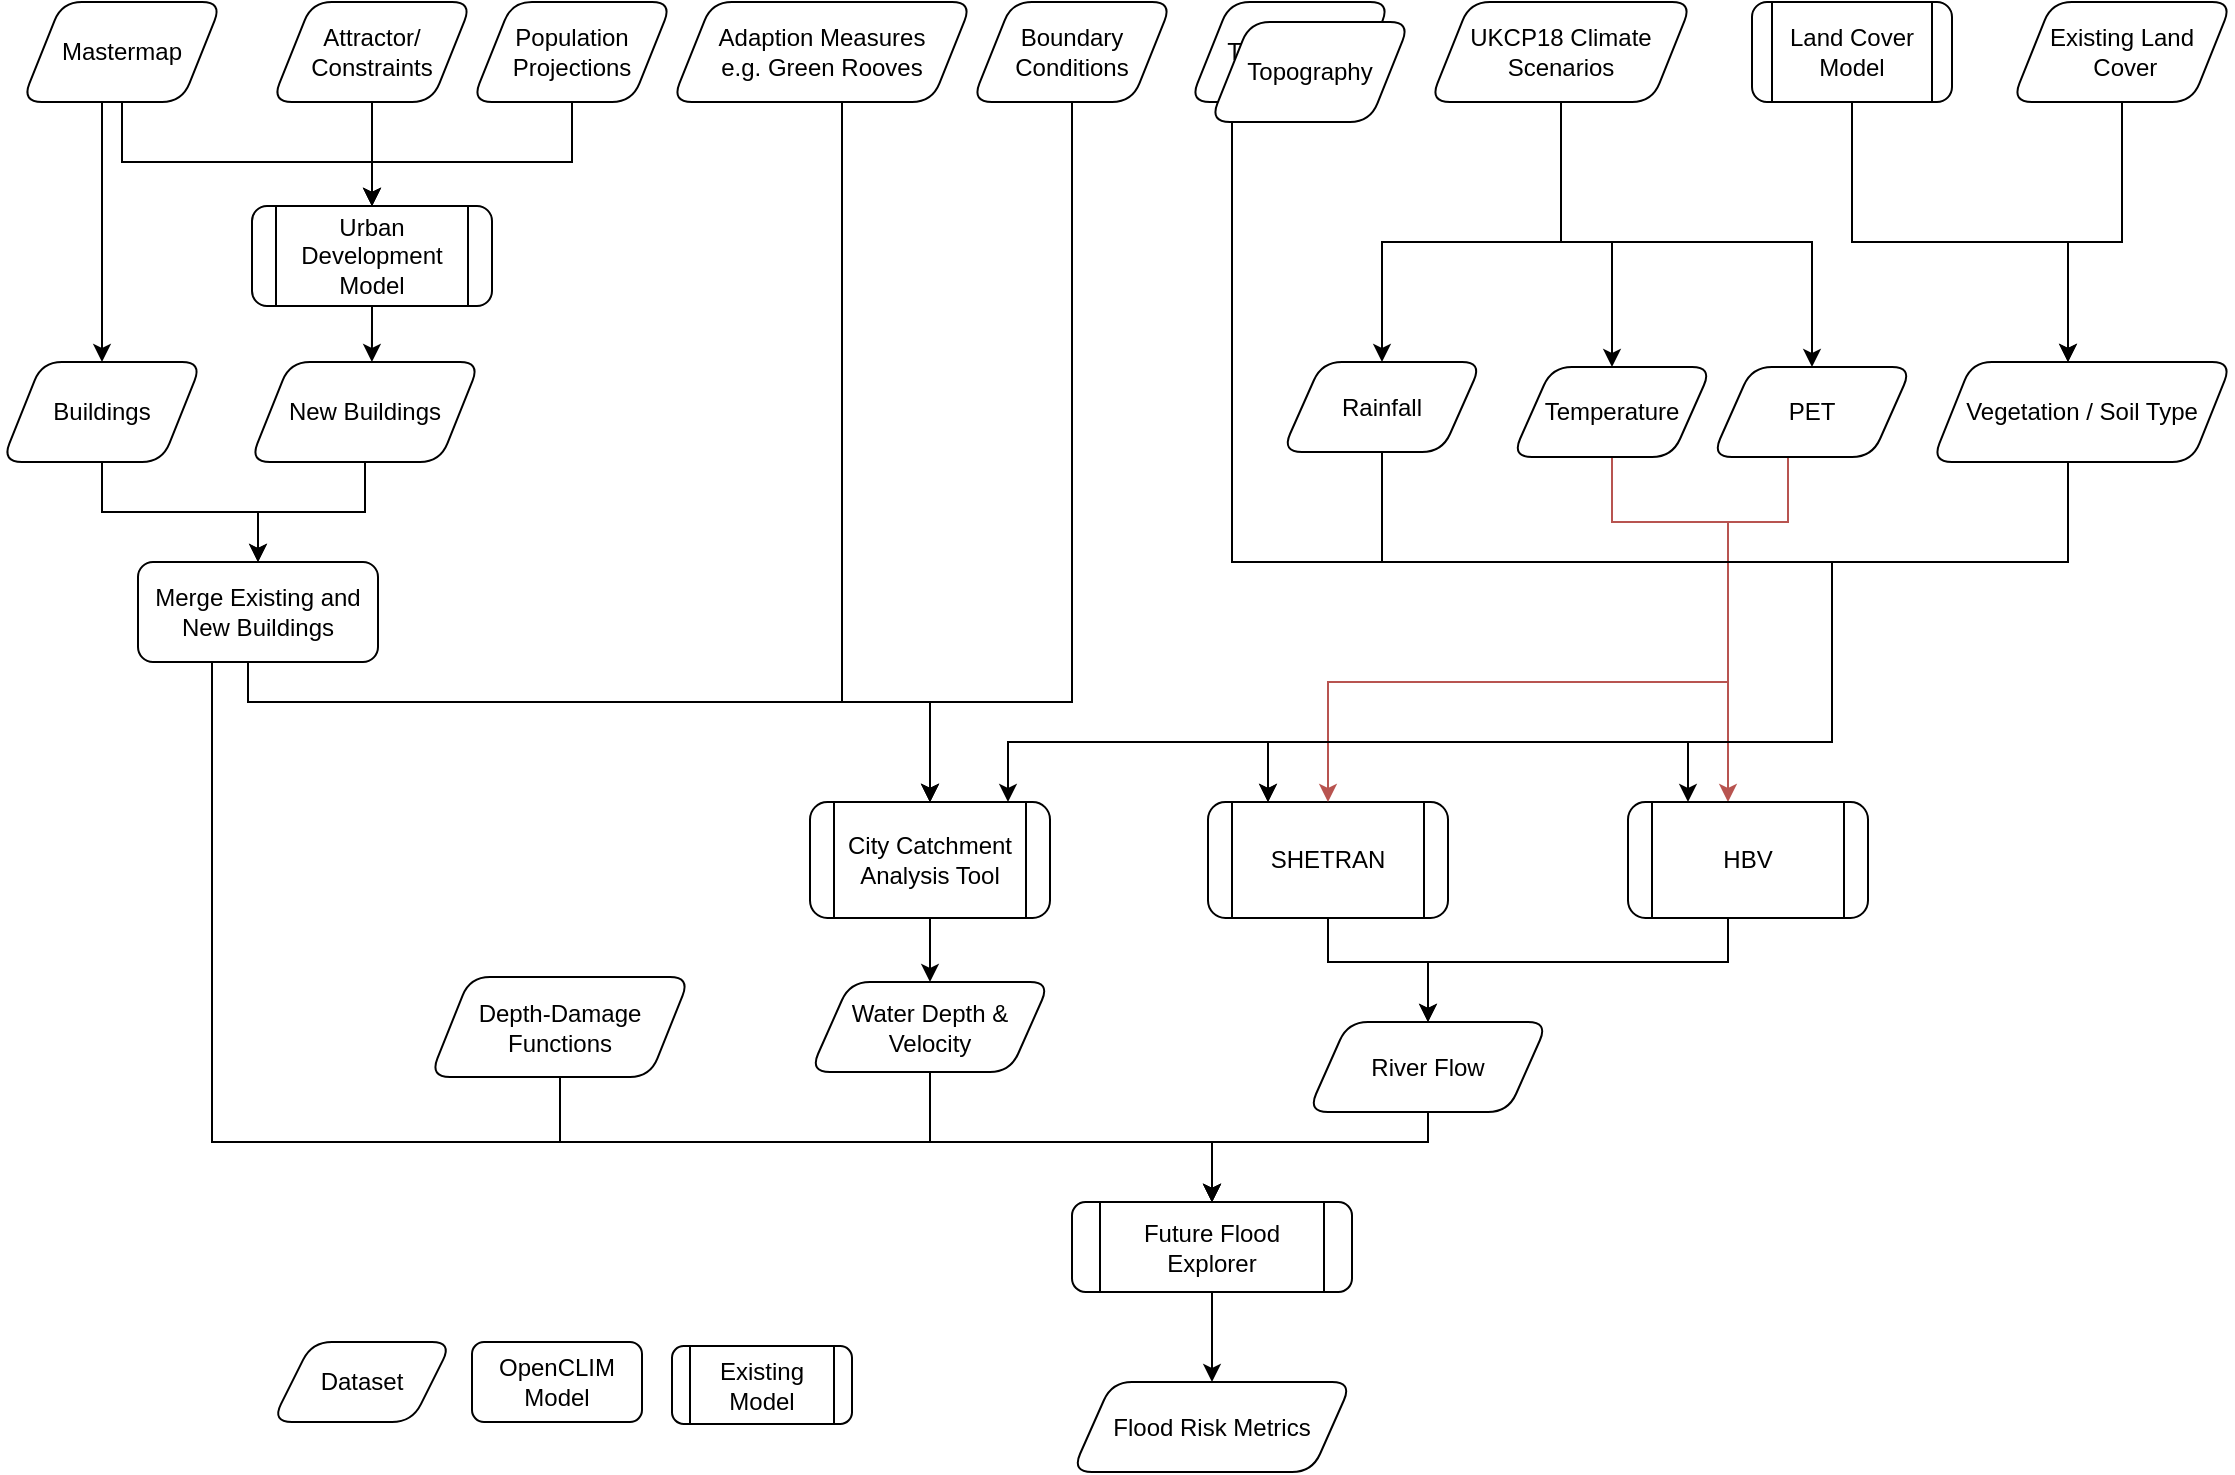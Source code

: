 <mxfile version="13.9.9" type="device"><diagram id="C5RBs43oDa-KdzZeNtuy" name="Page-1"><mxGraphModel dx="1086" dy="806" grid="1" gridSize="10" guides="1" tooltips="1" connect="1" arrows="1" fold="1" page="1" pageScale="1" pageWidth="1169" pageHeight="827" math="0" shadow="0"><root><mxCell id="WIyWlLk6GJQsqaUBKTNV-0"/><mxCell id="WIyWlLk6GJQsqaUBKTNV-1" parent="WIyWlLk6GJQsqaUBKTNV-0"/><mxCell id="CEkKTpPPNDytTsqzF80r-11" style="edgeStyle=orthogonalEdgeStyle;rounded=0;orthogonalLoop=1;jettySize=auto;html=1;" parent="WIyWlLk6GJQsqaUBKTNV-1" source="CEkKTpPPNDytTsqzF80r-10" target="CEkKTpPPNDytTsqzF80r-40" edge="1"><mxGeometry relative="1" as="geometry"><mxPoint x="822" y="205.059" as="targetPoint"/><Array as="points"><mxPoint x="807" y="190"/><mxPoint x="832" y="190"/></Array></mxGeometry></mxCell><mxCell id="fNNtZohBfK9dHtWB_OMW-32" style="edgeStyle=orthogonalEdgeStyle;rounded=0;orthogonalLoop=1;jettySize=auto;html=1;" parent="WIyWlLk6GJQsqaUBKTNV-1" source="CEkKTpPPNDytTsqzF80r-10" target="fNNtZohBfK9dHtWB_OMW-23" edge="1"><mxGeometry relative="1" as="geometry"><Array as="points"><mxPoint x="807" y="190"/><mxPoint x="717" y="190"/></Array></mxGeometry></mxCell><mxCell id="fNNtZohBfK9dHtWB_OMW-33" style="edgeStyle=orthogonalEdgeStyle;rounded=0;orthogonalLoop=1;jettySize=auto;html=1;" parent="WIyWlLk6GJQsqaUBKTNV-1" source="CEkKTpPPNDytTsqzF80r-10" target="fNNtZohBfK9dHtWB_OMW-22" edge="1"><mxGeometry relative="1" as="geometry"><Array as="points"><mxPoint x="807" y="190"/><mxPoint x="932" y="190"/></Array></mxGeometry></mxCell><mxCell id="CEkKTpPPNDytTsqzF80r-10" value="UKCP18 Climate Scenarios" style="shape=parallelogram;perimeter=parallelogramPerimeter;whiteSpace=wrap;html=1;fixedSize=1;rounded=1;" parent="WIyWlLk6GJQsqaUBKTNV-1" vertex="1"><mxGeometry x="741" y="70" width="131" height="50" as="geometry"/></mxCell><mxCell id="hF3Igr1HY41fA1B3tBO1-5" style="edgeStyle=orthogonalEdgeStyle;rounded=0;orthogonalLoop=1;jettySize=auto;html=1;" parent="WIyWlLk6GJQsqaUBKTNV-1" source="CEkKTpPPNDytTsqzF80r-15" target="CEkKTpPPNDytTsqzF80r-17" edge="1"><mxGeometry relative="1" as="geometry"><Array as="points"><mxPoint x="312" y="150"/><mxPoint x="212" y="150"/></Array></mxGeometry></mxCell><mxCell id="CEkKTpPPNDytTsqzF80r-15" value="Population Projections" style="shape=parallelogram;perimeter=parallelogramPerimeter;whiteSpace=wrap;html=1;fixedSize=1;rounded=1;" parent="WIyWlLk6GJQsqaUBKTNV-1" vertex="1"><mxGeometry x="262" y="70" width="100" height="50" as="geometry"/></mxCell><mxCell id="hF3Igr1HY41fA1B3tBO1-30" style="edgeStyle=orthogonalEdgeStyle;rounded=0;orthogonalLoop=1;jettySize=auto;html=1;entryX=0.53;entryY=0;entryDx=0;entryDy=0;entryPerimeter=0;" parent="WIyWlLk6GJQsqaUBKTNV-1" source="CEkKTpPPNDytTsqzF80r-17" target="CEkKTpPPNDytTsqzF80r-20" edge="1"><mxGeometry relative="1" as="geometry"/></mxCell><mxCell id="CEkKTpPPNDytTsqzF80r-17" value="Urban Development Model" style="shape=process;whiteSpace=wrap;html=1;backgroundOutline=1;shadow=0;fontFamily=Helvetica;fontSize=12;fontColor=#000000;align=center;strokeColor=#000000;strokeWidth=1;fillColor=#ffffff;rounded=1;" parent="WIyWlLk6GJQsqaUBKTNV-1" vertex="1"><mxGeometry x="152" y="172" width="120" height="50" as="geometry"/></mxCell><mxCell id="hF3Igr1HY41fA1B3tBO1-16" style="edgeStyle=orthogonalEdgeStyle;rounded=0;orthogonalLoop=1;jettySize=auto;html=1;" parent="WIyWlLk6GJQsqaUBKTNV-1" source="CEkKTpPPNDytTsqzF80r-18" target="CEkKTpPPNDytTsqzF80r-34" edge="1"><mxGeometry relative="1" as="geometry"><Array as="points"><mxPoint x="562" y="420"/><mxPoint x="491" y="420"/></Array></mxGeometry></mxCell><mxCell id="CEkKTpPPNDytTsqzF80r-18" value="Boundary Conditions" style="shape=parallelogram;perimeter=parallelogramPerimeter;whiteSpace=wrap;html=1;fixedSize=1;rounded=1;" parent="WIyWlLk6GJQsqaUBKTNV-1" vertex="1"><mxGeometry x="512" y="70" width="100" height="50" as="geometry"/></mxCell><mxCell id="hF3Igr1HY41fA1B3tBO1-11" style="edgeStyle=orthogonalEdgeStyle;rounded=0;orthogonalLoop=1;jettySize=auto;html=1;entryX=0.5;entryY=0;entryDx=0;entryDy=0;" parent="WIyWlLk6GJQsqaUBKTNV-1" source="CEkKTpPPNDytTsqzF80r-20" target="3T1dtDgbaSjGBwINf-Fj-5" edge="1"><mxGeometry relative="1" as="geometry"/></mxCell><mxCell id="CEkKTpPPNDytTsqzF80r-20" value="New Buildings" style="shape=parallelogram;perimeter=parallelogramPerimeter;whiteSpace=wrap;html=1;fixedSize=1;rounded=1;" parent="WIyWlLk6GJQsqaUBKTNV-1" vertex="1"><mxGeometry x="151" y="250" width="115" height="50" as="geometry"/></mxCell><mxCell id="hF3Igr1HY41fA1B3tBO1-3" style="edgeStyle=orthogonalEdgeStyle;rounded=0;orthogonalLoop=1;jettySize=auto;html=1;entryX=0.5;entryY=0;entryDx=0;entryDy=0;" parent="WIyWlLk6GJQsqaUBKTNV-1" source="CEkKTpPPNDytTsqzF80r-22" target="CEkKTpPPNDytTsqzF80r-17" edge="1"><mxGeometry relative="1" as="geometry"><Array as="points"><mxPoint x="87" y="150"/><mxPoint x="212" y="150"/></Array></mxGeometry></mxCell><mxCell id="hF3Igr1HY41fA1B3tBO1-8" style="edgeStyle=orthogonalEdgeStyle;rounded=0;orthogonalLoop=1;jettySize=auto;html=1;" parent="WIyWlLk6GJQsqaUBKTNV-1" source="CEkKTpPPNDytTsqzF80r-22" target="3T1dtDgbaSjGBwINf-Fj-3" edge="1"><mxGeometry relative="1" as="geometry"><mxPoint x="35.0" y="250" as="targetPoint"/><Array as="points"><mxPoint x="77" y="180"/><mxPoint x="77" y="180"/></Array></mxGeometry></mxCell><mxCell id="CEkKTpPPNDytTsqzF80r-22" value="Mastermap" style="shape=parallelogram;perimeter=parallelogramPerimeter;whiteSpace=wrap;html=1;fixedSize=1;rounded=1;" parent="WIyWlLk6GJQsqaUBKTNV-1" vertex="1"><mxGeometry x="37" y="70" width="100" height="50" as="geometry"/></mxCell><mxCell id="Q-MxYJhCNWQ3zZ72rHfX-6" style="edgeStyle=orthogonalEdgeStyle;rounded=0;orthogonalLoop=1;jettySize=auto;html=1;" parent="WIyWlLk6GJQsqaUBKTNV-1" source="CEkKTpPPNDytTsqzF80r-28" target="fNNtZohBfK9dHtWB_OMW-0" edge="1"><mxGeometry relative="1" as="geometry"><mxPoint x="1044" y="263" as="targetPoint"/><Array as="points"><mxPoint x="1060" y="350"/><mxPoint x="942" y="350"/><mxPoint x="942" y="440"/><mxPoint x="660" y="440"/></Array></mxGeometry></mxCell><mxCell id="CEkKTpPPNDytTsqzF80r-28" value="Vegetation / Soil Type" style="shape=parallelogram;perimeter=parallelogramPerimeter;whiteSpace=wrap;html=1;fixedSize=1;rounded=1;" parent="WIyWlLk6GJQsqaUBKTNV-1" vertex="1"><mxGeometry x="992" y="250" width="150" height="50" as="geometry"/></mxCell><mxCell id="Q-MxYJhCNWQ3zZ72rHfX-25" style="edgeStyle=orthogonalEdgeStyle;rounded=0;orthogonalLoop=1;jettySize=auto;html=1;entryX=0.5;entryY=0;entryDx=0;entryDy=0;" parent="WIyWlLk6GJQsqaUBKTNV-1" source="CEkKTpPPNDytTsqzF80r-34" target="Q-MxYJhCNWQ3zZ72rHfX-24" edge="1"><mxGeometry relative="1" as="geometry"/></mxCell><mxCell id="CEkKTpPPNDytTsqzF80r-34" value="City Catchment Analysis Tool" style="shape=process;whiteSpace=wrap;html=1;backgroundOutline=1;shadow=0;fontFamily=Helvetica;fontSize=12;fontColor=#000000;align=center;strokeColor=#000000;strokeWidth=1;fillColor=#ffffff;rounded=1;" parent="WIyWlLk6GJQsqaUBKTNV-1" vertex="1"><mxGeometry x="431" y="470" width="120" height="58" as="geometry"/></mxCell><mxCell id="fNNtZohBfK9dHtWB_OMW-31" style="edgeStyle=orthogonalEdgeStyle;rounded=0;orthogonalLoop=1;jettySize=auto;html=1;fillColor=#f8cecc;strokeColor=#b85450;" parent="WIyWlLk6GJQsqaUBKTNV-1" source="CEkKTpPPNDytTsqzF80r-40" target="fNNtZohBfK9dHtWB_OMW-1" edge="1"><mxGeometry relative="1" as="geometry"><mxPoint x="972" y="470.0" as="targetPoint"/><Array as="points"><mxPoint x="832" y="330"/><mxPoint x="890" y="330"/></Array></mxGeometry></mxCell><mxCell id="CEkKTpPPNDytTsqzF80r-40" value="Temperature" style="shape=parallelogram;perimeter=parallelogramPerimeter;whiteSpace=wrap;html=1;fixedSize=1;rounded=1;" parent="WIyWlLk6GJQsqaUBKTNV-1" vertex="1"><mxGeometry x="782" y="252.5" width="100" height="45" as="geometry"/></mxCell><mxCell id="CEkKTpPPNDytTsqzF80r-42" value="Dataset" style="shape=parallelogram;perimeter=parallelogramPerimeter;whiteSpace=wrap;html=1;fixedSize=1;rounded=1;" parent="WIyWlLk6GJQsqaUBKTNV-1" vertex="1"><mxGeometry x="162" y="740" width="90" height="40" as="geometry"/></mxCell><mxCell id="CEkKTpPPNDytTsqzF80r-43" value="OpenCLIM Model" style="rounded=1;whiteSpace=wrap;html=1;fontSize=12;glass=0;strokeWidth=1;shadow=0;" parent="WIyWlLk6GJQsqaUBKTNV-1" vertex="1"><mxGeometry x="262" y="740" width="85" height="40" as="geometry"/></mxCell><mxCell id="hF3Igr1HY41fA1B3tBO1-17" style="edgeStyle=orthogonalEdgeStyle;rounded=0;orthogonalLoop=1;jettySize=auto;html=1;" parent="WIyWlLk6GJQsqaUBKTNV-1" source="CEkKTpPPNDytTsqzF80r-24" target="CEkKTpPPNDytTsqzF80r-34" edge="1"><mxGeometry relative="1" as="geometry"><Array as="points"><mxPoint x="642" y="350"/><mxPoint x="942" y="350"/><mxPoint x="942" y="440"/><mxPoint x="530" y="440"/></Array></mxGeometry></mxCell><mxCell id="CEkKTpPPNDytTsqzF80r-24" value="Topography" style="shape=parallelogram;perimeter=parallelogramPerimeter;whiteSpace=wrap;html=1;fixedSize=1;rounded=1;" parent="WIyWlLk6GJQsqaUBKTNV-1" vertex="1"><mxGeometry x="621" y="70" width="100" height="50" as="geometry"/></mxCell><mxCell id="hF3Igr1HY41fA1B3tBO1-19" style="edgeStyle=orthogonalEdgeStyle;rounded=0;orthogonalLoop=1;jettySize=auto;html=1;entryX=0.5;entryY=0;entryDx=0;entryDy=0;" parent="WIyWlLk6GJQsqaUBKTNV-1" source="Q-MxYJhCNWQ3zZ72rHfX-24" target="Q-MxYJhCNWQ3zZ72rHfX-27" edge="1"><mxGeometry relative="1" as="geometry"><Array as="points"><mxPoint x="491" y="640"/><mxPoint x="632" y="640"/></Array></mxGeometry></mxCell><mxCell id="Q-MxYJhCNWQ3zZ72rHfX-24" value="Water Depth &amp;amp; Velocity" style="shape=parallelogram;perimeter=parallelogramPerimeter;whiteSpace=wrap;html=1;fixedSize=1;rounded=1;" parent="WIyWlLk6GJQsqaUBKTNV-1" vertex="1"><mxGeometry x="431" y="560" width="120" height="45" as="geometry"/></mxCell><mxCell id="Q-MxYJhCNWQ3zZ72rHfX-31" style="edgeStyle=orthogonalEdgeStyle;rounded=0;orthogonalLoop=1;jettySize=auto;html=1;entryX=0.5;entryY=0;entryDx=0;entryDy=0;" parent="WIyWlLk6GJQsqaUBKTNV-1" source="Q-MxYJhCNWQ3zZ72rHfX-27" target="Q-MxYJhCNWQ3zZ72rHfX-30" edge="1"><mxGeometry relative="1" as="geometry"/></mxCell><mxCell id="Q-MxYJhCNWQ3zZ72rHfX-27" value="Future Flood Explorer" style="shape=process;whiteSpace=wrap;html=1;backgroundOutline=1;fontFamily=Helvetica;fontSize=12;fontColor=#000000;align=center;strokeColor=#000000;fillColor=#ffffff;rounded=1;" parent="WIyWlLk6GJQsqaUBKTNV-1" vertex="1"><mxGeometry x="562" y="670" width="140" height="45" as="geometry"/></mxCell><mxCell id="Q-MxYJhCNWQ3zZ72rHfX-30" value="Flood Risk Metrics" style="shape=parallelogram;perimeter=parallelogramPerimeter;whiteSpace=wrap;html=1;fixedSize=1;rounded=1;" parent="WIyWlLk6GJQsqaUBKTNV-1" vertex="1"><mxGeometry x="562" y="760" width="140" height="45" as="geometry"/></mxCell><mxCell id="hF3Igr1HY41fA1B3tBO1-9" style="edgeStyle=orthogonalEdgeStyle;rounded=0;orthogonalLoop=1;jettySize=auto;html=1;" parent="WIyWlLk6GJQsqaUBKTNV-1" source="3T1dtDgbaSjGBwINf-Fj-3" target="3T1dtDgbaSjGBwINf-Fj-5" edge="1"><mxGeometry relative="1" as="geometry"/></mxCell><mxCell id="3T1dtDgbaSjGBwINf-Fj-3" value="Buildings" style="shape=parallelogram;perimeter=parallelogramPerimeter;whiteSpace=wrap;html=1;fixedSize=1;rounded=1;" parent="WIyWlLk6GJQsqaUBKTNV-1" vertex="1"><mxGeometry x="27" y="250" width="100" height="50" as="geometry"/></mxCell><mxCell id="hF3Igr1HY41fA1B3tBO1-21" style="edgeStyle=orthogonalEdgeStyle;rounded=0;orthogonalLoop=1;jettySize=auto;html=1;entryX=0.5;entryY=0;entryDx=0;entryDy=0;" parent="WIyWlLk6GJQsqaUBKTNV-1" source="3T1dtDgbaSjGBwINf-Fj-5" target="Q-MxYJhCNWQ3zZ72rHfX-27" edge="1"><mxGeometry relative="1" as="geometry"><Array as="points"><mxPoint x="132" y="640"/><mxPoint x="632" y="640"/></Array></mxGeometry></mxCell><mxCell id="fNNtZohBfK9dHtWB_OMW-35" style="edgeStyle=orthogonalEdgeStyle;rounded=0;orthogonalLoop=1;jettySize=auto;html=1;fontColor=#B5739D;" parent="WIyWlLk6GJQsqaUBKTNV-1" source="3T1dtDgbaSjGBwINf-Fj-5" target="CEkKTpPPNDytTsqzF80r-34" edge="1"><mxGeometry relative="1" as="geometry"><Array as="points"><mxPoint x="150" y="420"/><mxPoint x="491" y="420"/></Array></mxGeometry></mxCell><mxCell id="3T1dtDgbaSjGBwINf-Fj-5" value="Merge Existing and New Buildings" style="rounded=1;whiteSpace=wrap;html=1;fontSize=12;glass=0;strokeWidth=1;shadow=0;" parent="WIyWlLk6GJQsqaUBKTNV-1" vertex="1"><mxGeometry x="95" y="350" width="120" height="50" as="geometry"/></mxCell><mxCell id="hF3Igr1HY41fA1B3tBO1-4" style="edgeStyle=orthogonalEdgeStyle;rounded=0;orthogonalLoop=1;jettySize=auto;html=1;exitX=0.5;exitY=1;exitDx=0;exitDy=0;" parent="WIyWlLk6GJQsqaUBKTNV-1" source="3T1dtDgbaSjGBwINf-Fj-11" target="CEkKTpPPNDytTsqzF80r-17" edge="1"><mxGeometry relative="1" as="geometry"/></mxCell><mxCell id="3T1dtDgbaSjGBwINf-Fj-11" value="&lt;div&gt;Attractor/&lt;/div&gt;&lt;div&gt;Constraints&lt;/div&gt;" style="shape=parallelogram;perimeter=parallelogramPerimeter;whiteSpace=wrap;html=1;fixedSize=1;rounded=1;" parent="WIyWlLk6GJQsqaUBKTNV-1" vertex="1"><mxGeometry x="162" y="70" width="100" height="50" as="geometry"/></mxCell><mxCell id="hF3Igr1HY41fA1B3tBO1-20" style="edgeStyle=orthogonalEdgeStyle;rounded=0;orthogonalLoop=1;jettySize=auto;html=1;" parent="WIyWlLk6GJQsqaUBKTNV-1" source="hF3Igr1HY41fA1B3tBO1-0" target="CEkKTpPPNDytTsqzF80r-34" edge="1"><mxGeometry relative="1" as="geometry"><Array as="points"><mxPoint x="447" y="420"/><mxPoint x="491" y="420"/></Array></mxGeometry></mxCell><mxCell id="hF3Igr1HY41fA1B3tBO1-0" value="Adaption Measures&lt;br&gt;e.g. Green Rooves" style="shape=parallelogram;perimeter=parallelogramPerimeter;whiteSpace=wrap;html=1;fixedSize=1;rounded=1;" parent="WIyWlLk6GJQsqaUBKTNV-1" vertex="1"><mxGeometry x="362" y="70" width="150" height="50" as="geometry"/></mxCell><mxCell id="hF3Igr1HY41fA1B3tBO1-22" value="Existing&lt;br&gt;Model" style="shape=process;whiteSpace=wrap;html=1;backgroundOutline=1;shadow=0;fontFamily=Helvetica;fontSize=12;fontColor=#000000;align=center;strokeColor=#000000;strokeWidth=1;fillColor=#ffffff;rounded=1;" parent="WIyWlLk6GJQsqaUBKTNV-1" vertex="1"><mxGeometry x="362" y="742" width="90" height="39" as="geometry"/></mxCell><mxCell id="hF3Igr1HY41fA1B3tBO1-26" style="edgeStyle=orthogonalEdgeStyle;rounded=0;orthogonalLoop=1;jettySize=auto;html=1;" parent="WIyWlLk6GJQsqaUBKTNV-1" source="hF3Igr1HY41fA1B3tBO1-24" target="Q-MxYJhCNWQ3zZ72rHfX-27" edge="1"><mxGeometry relative="1" as="geometry"><Array as="points"><mxPoint x="537" y="640"/><mxPoint x="942" y="640"/></Array></mxGeometry></mxCell><mxCell id="hF3Igr1HY41fA1B3tBO1-24" value="Depth-Damage&lt;br&gt;Functions" style="shape=parallelogram;perimeter=parallelogramPerimeter;whiteSpace=wrap;html=1;fixedSize=1;rounded=1;" parent="WIyWlLk6GJQsqaUBKTNV-1" vertex="1"><mxGeometry x="241" y="557.5" width="130" height="50" as="geometry"/></mxCell><mxCell id="fNNtZohBfK9dHtWB_OMW-19" style="edgeStyle=orthogonalEdgeStyle;rounded=0;orthogonalLoop=1;jettySize=auto;html=1;" parent="WIyWlLk6GJQsqaUBKTNV-1" source="fNNtZohBfK9dHtWB_OMW-0" target="fNNtZohBfK9dHtWB_OMW-18" edge="1"><mxGeometry relative="1" as="geometry"><Array as="points"><mxPoint x="690" y="550"/><mxPoint x="740" y="550"/></Array></mxGeometry></mxCell><mxCell id="fNNtZohBfK9dHtWB_OMW-0" value="SHETRAN" style="shape=process;whiteSpace=wrap;html=1;backgroundOutline=1;shadow=0;fontFamily=Helvetica;fontSize=12;fontColor=#000000;align=center;strokeColor=#000000;strokeWidth=1;fillColor=#ffffff;rounded=1;" parent="WIyWlLk6GJQsqaUBKTNV-1" vertex="1"><mxGeometry x="630" y="470" width="120" height="58" as="geometry"/></mxCell><mxCell id="fNNtZohBfK9dHtWB_OMW-36" style="edgeStyle=orthogonalEdgeStyle;rounded=0;orthogonalLoop=1;jettySize=auto;html=1;fontColor=#B5739D;" parent="WIyWlLk6GJQsqaUBKTNV-1" source="fNNtZohBfK9dHtWB_OMW-1" target="fNNtZohBfK9dHtWB_OMW-18" edge="1"><mxGeometry relative="1" as="geometry"><Array as="points"><mxPoint x="890" y="550"/><mxPoint x="740" y="550"/></Array></mxGeometry></mxCell><mxCell id="fNNtZohBfK9dHtWB_OMW-1" value="HBV" style="shape=process;whiteSpace=wrap;html=1;backgroundOutline=1;shadow=0;fontFamily=Helvetica;fontSize=12;fontColor=#000000;align=center;strokeColor=#000000;strokeWidth=1;fillColor=#ffffff;rounded=1;" parent="WIyWlLk6GJQsqaUBKTNV-1" vertex="1"><mxGeometry x="840" y="470" width="120" height="58" as="geometry"/></mxCell><mxCell id="fNNtZohBfK9dHtWB_OMW-12" style="edgeStyle=orthogonalEdgeStyle;rounded=0;orthogonalLoop=1;jettySize=auto;html=1;" parent="WIyWlLk6GJQsqaUBKTNV-1" source="fNNtZohBfK9dHtWB_OMW-8" target="CEkKTpPPNDytTsqzF80r-28" edge="1"><mxGeometry relative="1" as="geometry"><mxPoint x="1040" y="230" as="targetPoint"/><Array as="points"><mxPoint x="952" y="190"/><mxPoint x="1060" y="190"/></Array></mxGeometry></mxCell><mxCell id="fNNtZohBfK9dHtWB_OMW-8" value="Land Cover Model" style="shape=process;whiteSpace=wrap;html=1;backgroundOutline=1;fontFamily=Helvetica;fontSize=12;fontColor=#000000;align=center;strokeColor=#000000;fillColor=#ffffff;rounded=1;" parent="WIyWlLk6GJQsqaUBKTNV-1" vertex="1"><mxGeometry x="902" y="70" width="100" height="50" as="geometry"/></mxCell><mxCell id="fNNtZohBfK9dHtWB_OMW-37" style="edgeStyle=orthogonalEdgeStyle;rounded=0;orthogonalLoop=1;jettySize=auto;html=1;fontColor=#B5739D;" parent="WIyWlLk6GJQsqaUBKTNV-1" source="fNNtZohBfK9dHtWB_OMW-13" target="CEkKTpPPNDytTsqzF80r-28" edge="1"><mxGeometry relative="1" as="geometry"><Array as="points"><mxPoint x="1087" y="190"/><mxPoint x="1060" y="190"/></Array></mxGeometry></mxCell><mxCell id="fNNtZohBfK9dHtWB_OMW-13" value="Existing Land&lt;br&gt;&amp;nbsp;Cover" style="shape=parallelogram;perimeter=parallelogramPerimeter;whiteSpace=wrap;html=1;fixedSize=1;fontFamily=Helvetica;fontSize=12;fontColor=#000000;align=center;strokeColor=#000000;fillColor=#ffffff;rounded=1;" parent="WIyWlLk6GJQsqaUBKTNV-1" vertex="1"><mxGeometry x="1032" y="70" width="110" height="50" as="geometry"/></mxCell><mxCell id="fNNtZohBfK9dHtWB_OMW-21" style="edgeStyle=orthogonalEdgeStyle;rounded=0;orthogonalLoop=1;jettySize=auto;html=1;" parent="WIyWlLk6GJQsqaUBKTNV-1" source="fNNtZohBfK9dHtWB_OMW-18" target="Q-MxYJhCNWQ3zZ72rHfX-27" edge="1"><mxGeometry relative="1" as="geometry"><Array as="points"><mxPoint x="740" y="640"/><mxPoint x="632" y="640"/></Array></mxGeometry></mxCell><mxCell id="fNNtZohBfK9dHtWB_OMW-18" value="River Flow" style="shape=parallelogram;perimeter=parallelogramPerimeter;whiteSpace=wrap;html=1;fixedSize=1;rounded=1;" parent="WIyWlLk6GJQsqaUBKTNV-1" vertex="1"><mxGeometry x="680" y="580" width="120" height="45" as="geometry"/></mxCell><mxCell id="fNNtZohBfK9dHtWB_OMW-30" style="edgeStyle=orthogonalEdgeStyle;rounded=0;orthogonalLoop=1;jettySize=auto;html=1;fontColor=#B5739D;fillColor=#f8cecc;strokeColor=#b85450;" parent="WIyWlLk6GJQsqaUBKTNV-1" source="fNNtZohBfK9dHtWB_OMW-22" target="fNNtZohBfK9dHtWB_OMW-0" edge="1"><mxGeometry relative="1" as="geometry"><Array as="points"><mxPoint x="920" y="330"/><mxPoint x="890" y="330"/><mxPoint x="890" y="410"/><mxPoint x="690" y="410"/></Array></mxGeometry></mxCell><mxCell id="fNNtZohBfK9dHtWB_OMW-22" value="PET" style="shape=parallelogram;perimeter=parallelogramPerimeter;whiteSpace=wrap;html=1;fixedSize=1;rounded=1;" parent="WIyWlLk6GJQsqaUBKTNV-1" vertex="1"><mxGeometry x="882" y="252.5" width="100" height="45" as="geometry"/></mxCell><mxCell id="fNNtZohBfK9dHtWB_OMW-28" style="edgeStyle=orthogonalEdgeStyle;rounded=0;orthogonalLoop=1;jettySize=auto;html=1;" parent="WIyWlLk6GJQsqaUBKTNV-1" source="fNNtZohBfK9dHtWB_OMW-23" target="fNNtZohBfK9dHtWB_OMW-0" edge="1"><mxGeometry relative="1" as="geometry"><Array as="points"><mxPoint x="717" y="350"/><mxPoint x="942" y="350"/><mxPoint x="942" y="440"/><mxPoint x="660" y="440"/></Array></mxGeometry></mxCell><mxCell id="fNNtZohBfK9dHtWB_OMW-34" style="edgeStyle=orthogonalEdgeStyle;rounded=0;orthogonalLoop=1;jettySize=auto;html=1;fontColor=#B5739D;" parent="WIyWlLk6GJQsqaUBKTNV-1" source="fNNtZohBfK9dHtWB_OMW-23" target="fNNtZohBfK9dHtWB_OMW-1" edge="1"><mxGeometry relative="1" as="geometry"><Array as="points"><mxPoint x="717" y="350"/><mxPoint x="942" y="350"/><mxPoint x="942" y="440"/><mxPoint x="870" y="440"/></Array></mxGeometry></mxCell><mxCell id="fNNtZohBfK9dHtWB_OMW-23" value="Rainfall" style="shape=parallelogram;perimeter=parallelogramPerimeter;whiteSpace=wrap;html=1;fixedSize=1;rounded=1;" parent="WIyWlLk6GJQsqaUBKTNV-1" vertex="1"><mxGeometry x="667" y="250" width="100" height="45" as="geometry"/></mxCell><mxCell id="EXjY2NE_UQ3-HUJISeko-0" value="Topography" style="shape=parallelogram;perimeter=parallelogramPerimeter;whiteSpace=wrap;html=1;fixedSize=1;rounded=1;" vertex="1" parent="WIyWlLk6GJQsqaUBKTNV-1"><mxGeometry x="631" y="80" width="100" height="50" as="geometry"/></mxCell></root></mxGraphModel></diagram></mxfile>